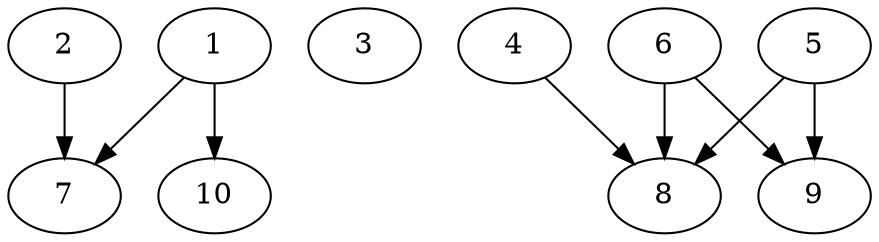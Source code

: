 // DAG automatically generated by daggen at Thu Oct  3 13:58:06 2019
// ./daggen --dot -n 10 --ccr 0.3 --fat 0.7 --regular 0.5 --density 0.5 --mindata 5242880 --maxdata 52428800 
digraph G {
  1 [size="138298027", alpha="0.02", expect_size="41489408"] 
  1 -> 7 [size ="41489408"]
  1 -> 10 [size ="41489408"]
  2 [size="84415147", alpha="0.13", expect_size="25324544"] 
  2 -> 7 [size ="25324544"]
  3 [size="151657813", alpha="0.01", expect_size="45497344"] 
  4 [size="39570773", alpha="0.03", expect_size="11871232"] 
  4 -> 8 [size ="11871232"]
  5 [size="114428587", alpha="0.15", expect_size="34328576"] 
  5 -> 8 [size ="34328576"]
  5 -> 9 [size ="34328576"]
  6 [size="84630187", alpha="0.04", expect_size="25389056"] 
  6 -> 8 [size ="25389056"]
  6 -> 9 [size ="25389056"]
  7 [size="137523200", alpha="0.03", expect_size="41256960"] 
  8 [size="39789227", alpha="0.02", expect_size="11936768"] 
  9 [size="67399680", alpha="0.15", expect_size="20219904"] 
  10 [size="29013333", alpha="0.10", expect_size="8704000"] 
}
